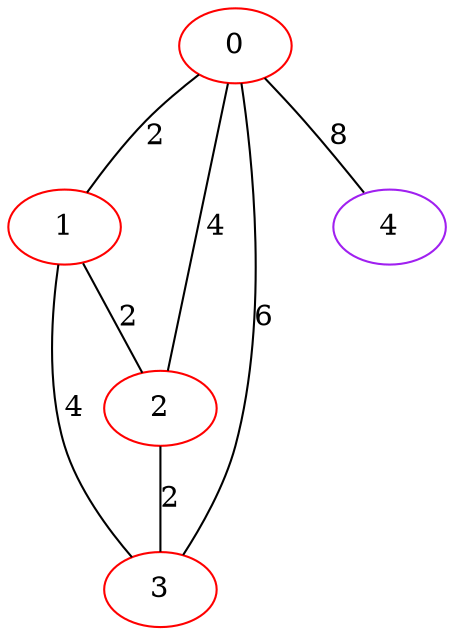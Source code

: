 graph "" {
0 [color=red, weight=1];
1 [color=red, weight=1];
2 [color=red, weight=1];
3 [color=red, weight=1];
4 [color=purple, weight=4];
0 -- 1  [key=0, label=2];
0 -- 2  [key=0, label=4];
0 -- 3  [key=0, label=6];
0 -- 4  [key=0, label=8];
1 -- 2  [key=0, label=2];
1 -- 3  [key=0, label=4];
2 -- 3  [key=0, label=2];
}
